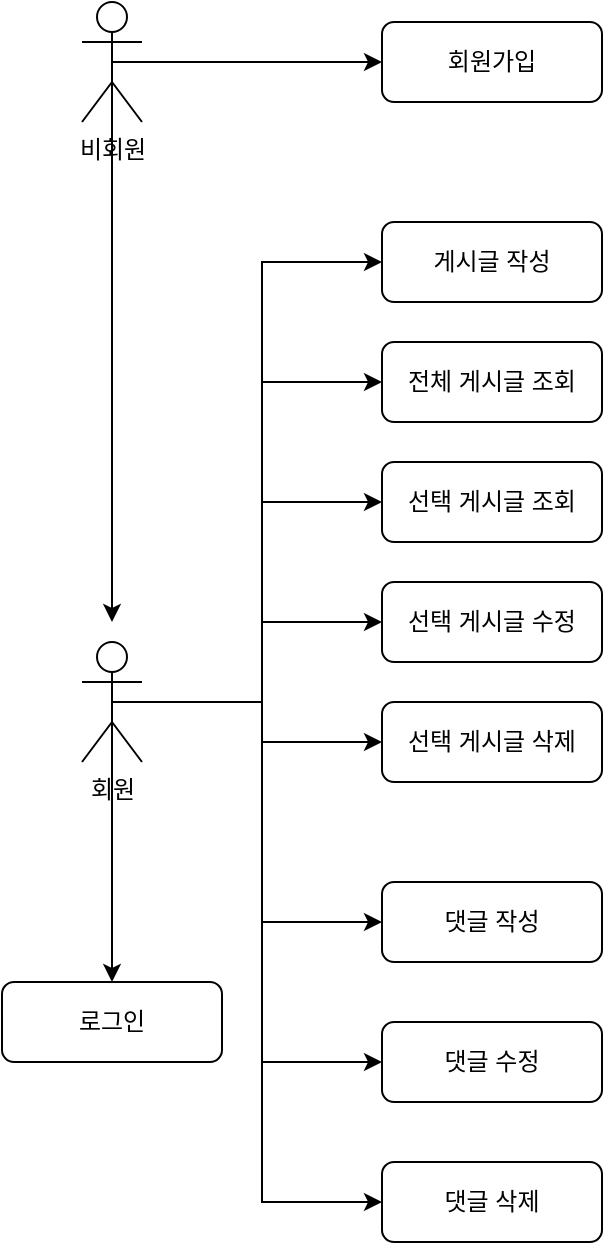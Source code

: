 <mxfile version="24.8.4">
  <diagram id="C5RBs43oDa-KdzZeNtuy" name="Page-1">
    <mxGraphModel dx="1242" dy="785" grid="1" gridSize="10" guides="1" tooltips="1" connect="1" arrows="1" fold="1" page="1" pageScale="1" pageWidth="827" pageHeight="1169" math="0" shadow="0">
      <root>
        <mxCell id="WIyWlLk6GJQsqaUBKTNV-0" />
        <mxCell id="WIyWlLk6GJQsqaUBKTNV-1" parent="WIyWlLk6GJQsqaUBKTNV-0" />
        <mxCell id="j2gXQujpd4SuEo7q7hQ5-22" style="edgeStyle=orthogonalEdgeStyle;rounded=0;orthogonalLoop=1;jettySize=auto;html=1;exitX=0.5;exitY=0.5;exitDx=0;exitDy=0;exitPerimeter=0;" edge="1" parent="WIyWlLk6GJQsqaUBKTNV-1" source="j2gXQujpd4SuEo7q7hQ5-0" target="j2gXQujpd4SuEo7q7hQ5-4">
          <mxGeometry relative="1" as="geometry" />
        </mxCell>
        <mxCell id="j2gXQujpd4SuEo7q7hQ5-30" style="edgeStyle=orthogonalEdgeStyle;rounded=0;orthogonalLoop=1;jettySize=auto;html=1;exitX=0.5;exitY=0.5;exitDx=0;exitDy=0;exitPerimeter=0;" edge="1" parent="WIyWlLk6GJQsqaUBKTNV-1" source="j2gXQujpd4SuEo7q7hQ5-0">
          <mxGeometry relative="1" as="geometry">
            <mxPoint x="125" y="400" as="targetPoint" />
          </mxGeometry>
        </mxCell>
        <mxCell id="j2gXQujpd4SuEo7q7hQ5-0" value="비회원" style="shape=umlActor;verticalLabelPosition=bottom;verticalAlign=top;html=1;outlineConnect=0;" vertex="1" parent="WIyWlLk6GJQsqaUBKTNV-1">
          <mxGeometry x="110" y="90" width="30" height="60" as="geometry" />
        </mxCell>
        <mxCell id="j2gXQujpd4SuEo7q7hQ5-25" style="edgeStyle=orthogonalEdgeStyle;rounded=0;orthogonalLoop=1;jettySize=auto;html=1;exitX=0.5;exitY=0.5;exitDx=0;exitDy=0;exitPerimeter=0;entryX=0;entryY=0.5;entryDx=0;entryDy=0;" edge="1" parent="WIyWlLk6GJQsqaUBKTNV-1" source="j2gXQujpd4SuEo7q7hQ5-3" target="j2gXQujpd4SuEo7q7hQ5-9">
          <mxGeometry relative="1" as="geometry" />
        </mxCell>
        <mxCell id="j2gXQujpd4SuEo7q7hQ5-26" style="edgeStyle=orthogonalEdgeStyle;rounded=0;orthogonalLoop=1;jettySize=auto;html=1;exitX=0.5;exitY=0.5;exitDx=0;exitDy=0;exitPerimeter=0;entryX=0;entryY=0.5;entryDx=0;entryDy=0;" edge="1" parent="WIyWlLk6GJQsqaUBKTNV-1" source="j2gXQujpd4SuEo7q7hQ5-3" target="j2gXQujpd4SuEo7q7hQ5-11">
          <mxGeometry relative="1" as="geometry" />
        </mxCell>
        <mxCell id="j2gXQujpd4SuEo7q7hQ5-27" style="edgeStyle=orthogonalEdgeStyle;rounded=0;orthogonalLoop=1;jettySize=auto;html=1;exitX=0.5;exitY=0.5;exitDx=0;exitDy=0;exitPerimeter=0;entryX=0;entryY=0.5;entryDx=0;entryDy=0;" edge="1" parent="WIyWlLk6GJQsqaUBKTNV-1" source="j2gXQujpd4SuEo7q7hQ5-3" target="j2gXQujpd4SuEo7q7hQ5-10">
          <mxGeometry relative="1" as="geometry" />
        </mxCell>
        <mxCell id="j2gXQujpd4SuEo7q7hQ5-28" style="edgeStyle=orthogonalEdgeStyle;rounded=0;orthogonalLoop=1;jettySize=auto;html=1;exitX=0.5;exitY=0.5;exitDx=0;exitDy=0;exitPerimeter=0;entryX=0;entryY=0.5;entryDx=0;entryDy=0;" edge="1" parent="WIyWlLk6GJQsqaUBKTNV-1" source="j2gXQujpd4SuEo7q7hQ5-3" target="j2gXQujpd4SuEo7q7hQ5-12">
          <mxGeometry relative="1" as="geometry" />
        </mxCell>
        <mxCell id="j2gXQujpd4SuEo7q7hQ5-29" style="edgeStyle=orthogonalEdgeStyle;rounded=0;orthogonalLoop=1;jettySize=auto;html=1;exitX=0.5;exitY=0.5;exitDx=0;exitDy=0;exitPerimeter=0;entryX=0;entryY=0.5;entryDx=0;entryDy=0;" edge="1" parent="WIyWlLk6GJQsqaUBKTNV-1" source="j2gXQujpd4SuEo7q7hQ5-3" target="j2gXQujpd4SuEo7q7hQ5-13">
          <mxGeometry relative="1" as="geometry" />
        </mxCell>
        <mxCell id="j2gXQujpd4SuEo7q7hQ5-31" style="edgeStyle=orthogonalEdgeStyle;rounded=0;orthogonalLoop=1;jettySize=auto;html=1;exitX=0.5;exitY=0.5;exitDx=0;exitDy=0;exitPerimeter=0;entryX=0.5;entryY=0;entryDx=0;entryDy=0;" edge="1" parent="WIyWlLk6GJQsqaUBKTNV-1" source="j2gXQujpd4SuEo7q7hQ5-3" target="j2gXQujpd4SuEo7q7hQ5-5">
          <mxGeometry relative="1" as="geometry" />
        </mxCell>
        <mxCell id="j2gXQujpd4SuEo7q7hQ5-32" style="edgeStyle=orthogonalEdgeStyle;rounded=0;orthogonalLoop=1;jettySize=auto;html=1;exitX=0.5;exitY=0.5;exitDx=0;exitDy=0;exitPerimeter=0;entryX=0;entryY=0.5;entryDx=0;entryDy=0;" edge="1" parent="WIyWlLk6GJQsqaUBKTNV-1" source="j2gXQujpd4SuEo7q7hQ5-3" target="j2gXQujpd4SuEo7q7hQ5-16">
          <mxGeometry relative="1" as="geometry" />
        </mxCell>
        <mxCell id="j2gXQujpd4SuEo7q7hQ5-33" style="edgeStyle=orthogonalEdgeStyle;rounded=0;orthogonalLoop=1;jettySize=auto;html=1;exitX=0.5;exitY=0.5;exitDx=0;exitDy=0;exitPerimeter=0;entryX=0;entryY=0.5;entryDx=0;entryDy=0;" edge="1" parent="WIyWlLk6GJQsqaUBKTNV-1" source="j2gXQujpd4SuEo7q7hQ5-3" target="j2gXQujpd4SuEo7q7hQ5-15">
          <mxGeometry relative="1" as="geometry" />
        </mxCell>
        <mxCell id="j2gXQujpd4SuEo7q7hQ5-34" style="edgeStyle=orthogonalEdgeStyle;rounded=0;orthogonalLoop=1;jettySize=auto;html=1;exitX=0.5;exitY=0.5;exitDx=0;exitDy=0;exitPerimeter=0;entryX=0;entryY=0.5;entryDx=0;entryDy=0;" edge="1" parent="WIyWlLk6GJQsqaUBKTNV-1" source="j2gXQujpd4SuEo7q7hQ5-3" target="j2gXQujpd4SuEo7q7hQ5-14">
          <mxGeometry relative="1" as="geometry" />
        </mxCell>
        <mxCell id="j2gXQujpd4SuEo7q7hQ5-3" value="회원" style="shape=umlActor;verticalLabelPosition=bottom;verticalAlign=top;html=1;outlineConnect=0;" vertex="1" parent="WIyWlLk6GJQsqaUBKTNV-1">
          <mxGeometry x="110" y="410" width="30" height="60" as="geometry" />
        </mxCell>
        <mxCell id="j2gXQujpd4SuEo7q7hQ5-4" value="회원가입" style="rounded=1;whiteSpace=wrap;html=1;" vertex="1" parent="WIyWlLk6GJQsqaUBKTNV-1">
          <mxGeometry x="260" y="100" width="110" height="40" as="geometry" />
        </mxCell>
        <mxCell id="j2gXQujpd4SuEo7q7hQ5-5" value="로그인" style="rounded=1;whiteSpace=wrap;html=1;" vertex="1" parent="WIyWlLk6GJQsqaUBKTNV-1">
          <mxGeometry x="70" y="580" width="110" height="40" as="geometry" />
        </mxCell>
        <mxCell id="j2gXQujpd4SuEo7q7hQ5-9" value="게시글 작성" style="rounded=1;whiteSpace=wrap;html=1;" vertex="1" parent="WIyWlLk6GJQsqaUBKTNV-1">
          <mxGeometry x="260" y="200" width="110" height="40" as="geometry" />
        </mxCell>
        <mxCell id="j2gXQujpd4SuEo7q7hQ5-10" value="선택 게시글 조회" style="rounded=1;whiteSpace=wrap;html=1;" vertex="1" parent="WIyWlLk6GJQsqaUBKTNV-1">
          <mxGeometry x="260" y="320" width="110" height="40" as="geometry" />
        </mxCell>
        <mxCell id="j2gXQujpd4SuEo7q7hQ5-11" value="전체 게시글 조회" style="rounded=1;whiteSpace=wrap;html=1;" vertex="1" parent="WIyWlLk6GJQsqaUBKTNV-1">
          <mxGeometry x="260" y="260" width="110" height="40" as="geometry" />
        </mxCell>
        <mxCell id="j2gXQujpd4SuEo7q7hQ5-12" value="선택 게시글 수정" style="rounded=1;whiteSpace=wrap;html=1;" vertex="1" parent="WIyWlLk6GJQsqaUBKTNV-1">
          <mxGeometry x="260" y="380" width="110" height="40" as="geometry" />
        </mxCell>
        <mxCell id="j2gXQujpd4SuEo7q7hQ5-13" value="선택 게시글 삭제" style="rounded=1;whiteSpace=wrap;html=1;" vertex="1" parent="WIyWlLk6GJQsqaUBKTNV-1">
          <mxGeometry x="260" y="440" width="110" height="40" as="geometry" />
        </mxCell>
        <mxCell id="j2gXQujpd4SuEo7q7hQ5-14" value="댓글 삭제" style="rounded=1;whiteSpace=wrap;html=1;" vertex="1" parent="WIyWlLk6GJQsqaUBKTNV-1">
          <mxGeometry x="260" y="670" width="110" height="40" as="geometry" />
        </mxCell>
        <mxCell id="j2gXQujpd4SuEo7q7hQ5-15" value="댓글 수정" style="rounded=1;whiteSpace=wrap;html=1;" vertex="1" parent="WIyWlLk6GJQsqaUBKTNV-1">
          <mxGeometry x="260" y="600" width="110" height="40" as="geometry" />
        </mxCell>
        <mxCell id="j2gXQujpd4SuEo7q7hQ5-16" value="댓글 작성" style="rounded=1;whiteSpace=wrap;html=1;" vertex="1" parent="WIyWlLk6GJQsqaUBKTNV-1">
          <mxGeometry x="260" y="530" width="110" height="40" as="geometry" />
        </mxCell>
      </root>
    </mxGraphModel>
  </diagram>
</mxfile>
